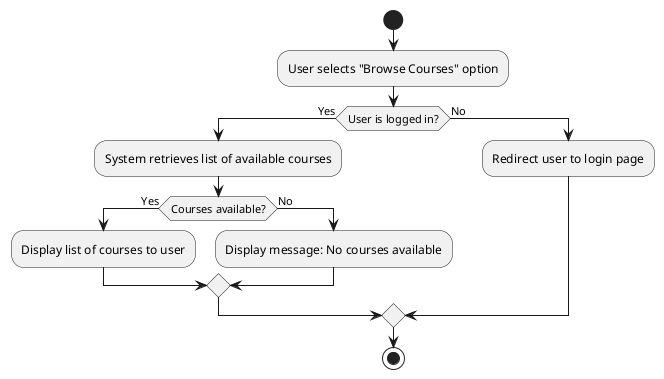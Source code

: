 @startuml
start
:User selects "Browse Courses" option;
if (User is logged in?) then (Yes)
  :System retrieves list of available courses;
  if (Courses available?) then (Yes)
    :Display list of courses to user;
  else (No)
    :Display message: No courses available;
  endif
else (No)
  :Redirect user to login page;
endif
stop
@enduml
